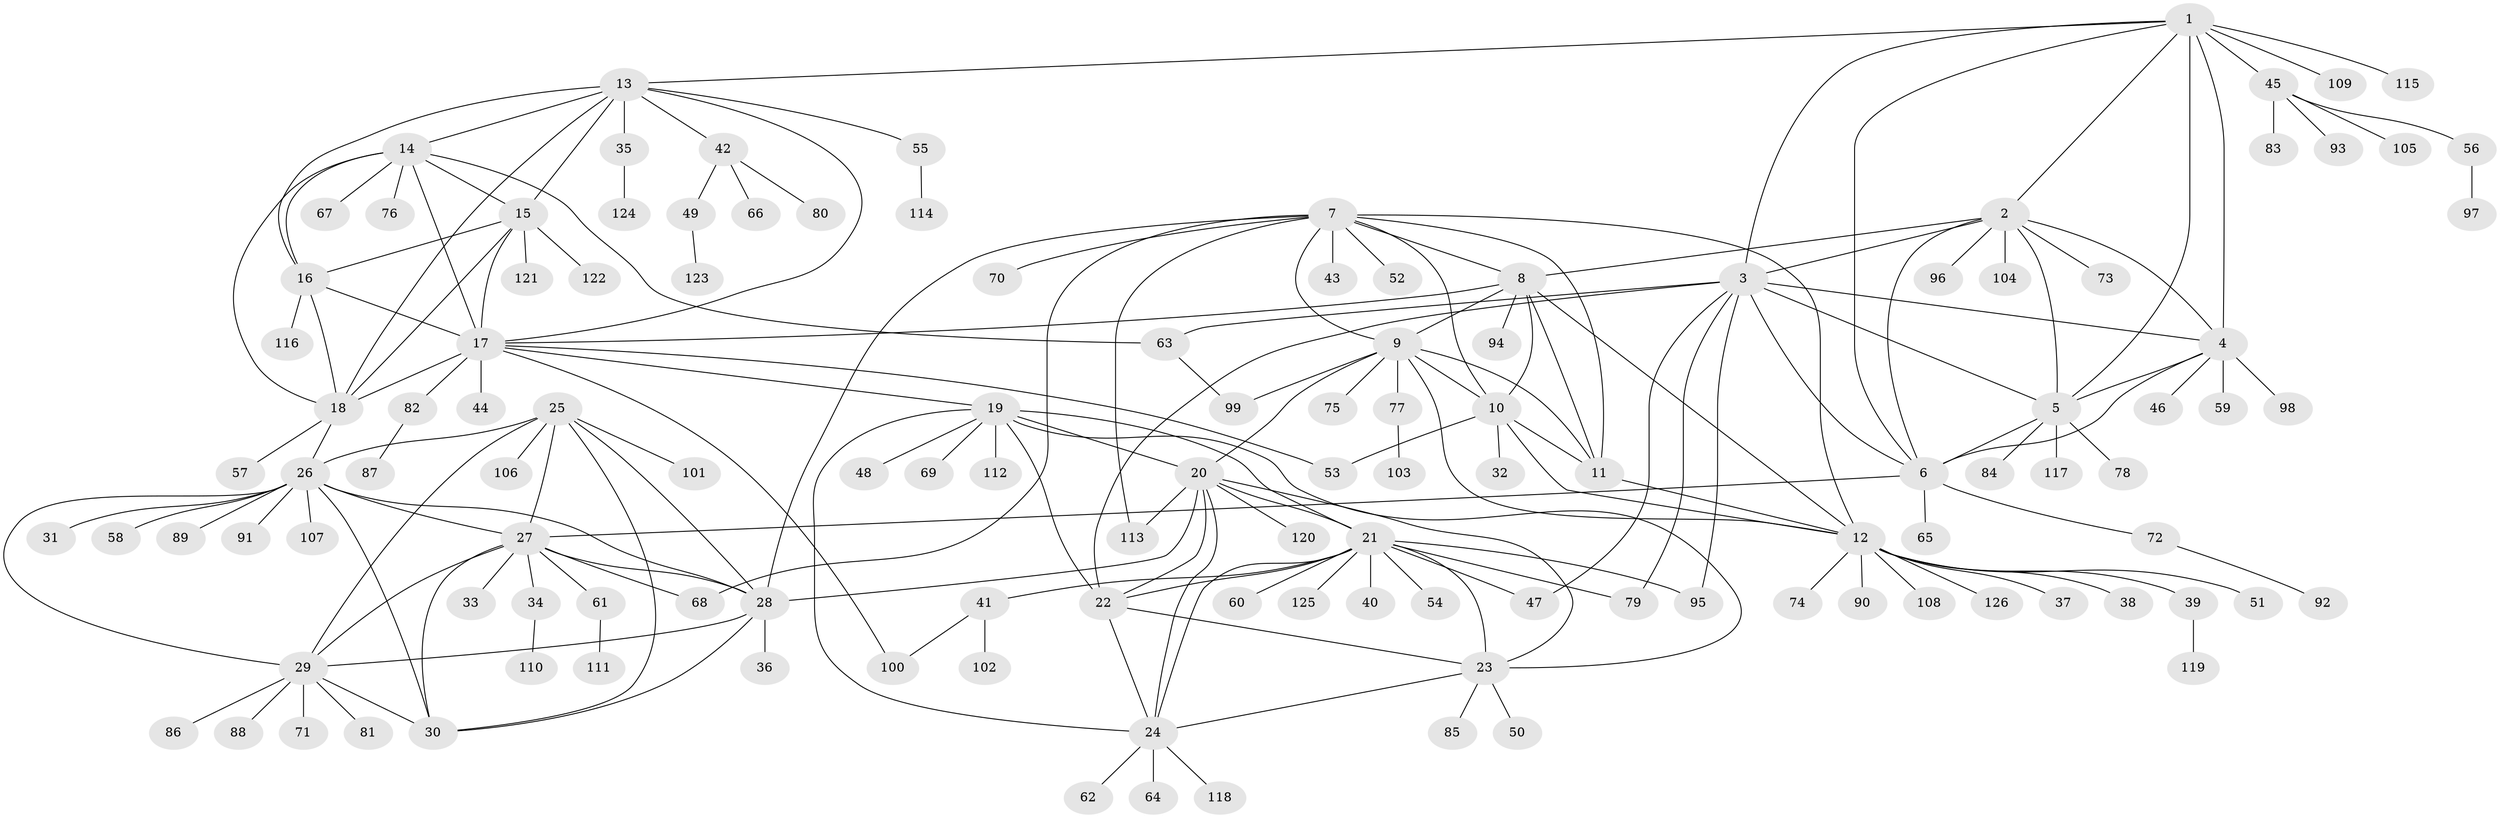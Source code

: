 // Generated by graph-tools (version 1.1) at 2025/37/03/09/25 02:37:12]
// undirected, 126 vertices, 190 edges
graph export_dot {
graph [start="1"]
  node [color=gray90,style=filled];
  1;
  2;
  3;
  4;
  5;
  6;
  7;
  8;
  9;
  10;
  11;
  12;
  13;
  14;
  15;
  16;
  17;
  18;
  19;
  20;
  21;
  22;
  23;
  24;
  25;
  26;
  27;
  28;
  29;
  30;
  31;
  32;
  33;
  34;
  35;
  36;
  37;
  38;
  39;
  40;
  41;
  42;
  43;
  44;
  45;
  46;
  47;
  48;
  49;
  50;
  51;
  52;
  53;
  54;
  55;
  56;
  57;
  58;
  59;
  60;
  61;
  62;
  63;
  64;
  65;
  66;
  67;
  68;
  69;
  70;
  71;
  72;
  73;
  74;
  75;
  76;
  77;
  78;
  79;
  80;
  81;
  82;
  83;
  84;
  85;
  86;
  87;
  88;
  89;
  90;
  91;
  92;
  93;
  94;
  95;
  96;
  97;
  98;
  99;
  100;
  101;
  102;
  103;
  104;
  105;
  106;
  107;
  108;
  109;
  110;
  111;
  112;
  113;
  114;
  115;
  116;
  117;
  118;
  119;
  120;
  121;
  122;
  123;
  124;
  125;
  126;
  1 -- 2;
  1 -- 3;
  1 -- 4;
  1 -- 5;
  1 -- 6;
  1 -- 13;
  1 -- 45;
  1 -- 109;
  1 -- 115;
  2 -- 3;
  2 -- 4;
  2 -- 5;
  2 -- 6;
  2 -- 8;
  2 -- 73;
  2 -- 96;
  2 -- 104;
  3 -- 4;
  3 -- 5;
  3 -- 6;
  3 -- 22;
  3 -- 47;
  3 -- 63;
  3 -- 79;
  3 -- 95;
  4 -- 5;
  4 -- 6;
  4 -- 46;
  4 -- 59;
  4 -- 98;
  5 -- 6;
  5 -- 78;
  5 -- 84;
  5 -- 117;
  6 -- 27;
  6 -- 65;
  6 -- 72;
  7 -- 8;
  7 -- 9;
  7 -- 10;
  7 -- 11;
  7 -- 12;
  7 -- 28;
  7 -- 43;
  7 -- 52;
  7 -- 68;
  7 -- 70;
  7 -- 113;
  8 -- 9;
  8 -- 10;
  8 -- 11;
  8 -- 12;
  8 -- 17;
  8 -- 94;
  9 -- 10;
  9 -- 11;
  9 -- 12;
  9 -- 20;
  9 -- 75;
  9 -- 77;
  9 -- 99;
  10 -- 11;
  10 -- 12;
  10 -- 32;
  10 -- 53;
  11 -- 12;
  12 -- 37;
  12 -- 38;
  12 -- 39;
  12 -- 51;
  12 -- 74;
  12 -- 90;
  12 -- 108;
  12 -- 126;
  13 -- 14;
  13 -- 15;
  13 -- 16;
  13 -- 17;
  13 -- 18;
  13 -- 35;
  13 -- 42;
  13 -- 55;
  14 -- 15;
  14 -- 16;
  14 -- 17;
  14 -- 18;
  14 -- 63;
  14 -- 67;
  14 -- 76;
  15 -- 16;
  15 -- 17;
  15 -- 18;
  15 -- 121;
  15 -- 122;
  16 -- 17;
  16 -- 18;
  16 -- 116;
  17 -- 18;
  17 -- 19;
  17 -- 44;
  17 -- 53;
  17 -- 82;
  17 -- 100;
  18 -- 26;
  18 -- 57;
  19 -- 20;
  19 -- 21;
  19 -- 22;
  19 -- 23;
  19 -- 24;
  19 -- 48;
  19 -- 69;
  19 -- 112;
  20 -- 21;
  20 -- 22;
  20 -- 23;
  20 -- 24;
  20 -- 28;
  20 -- 113;
  20 -- 120;
  21 -- 22;
  21 -- 23;
  21 -- 24;
  21 -- 40;
  21 -- 41;
  21 -- 47;
  21 -- 54;
  21 -- 60;
  21 -- 79;
  21 -- 95;
  21 -- 125;
  22 -- 23;
  22 -- 24;
  23 -- 24;
  23 -- 50;
  23 -- 85;
  24 -- 62;
  24 -- 64;
  24 -- 118;
  25 -- 26;
  25 -- 27;
  25 -- 28;
  25 -- 29;
  25 -- 30;
  25 -- 101;
  25 -- 106;
  26 -- 27;
  26 -- 28;
  26 -- 29;
  26 -- 30;
  26 -- 31;
  26 -- 58;
  26 -- 89;
  26 -- 91;
  26 -- 107;
  27 -- 28;
  27 -- 29;
  27 -- 30;
  27 -- 33;
  27 -- 34;
  27 -- 61;
  27 -- 68;
  28 -- 29;
  28 -- 30;
  28 -- 36;
  29 -- 30;
  29 -- 71;
  29 -- 81;
  29 -- 86;
  29 -- 88;
  34 -- 110;
  35 -- 124;
  39 -- 119;
  41 -- 100;
  41 -- 102;
  42 -- 49;
  42 -- 66;
  42 -- 80;
  45 -- 56;
  45 -- 83;
  45 -- 93;
  45 -- 105;
  49 -- 123;
  55 -- 114;
  56 -- 97;
  61 -- 111;
  63 -- 99;
  72 -- 92;
  77 -- 103;
  82 -- 87;
}
